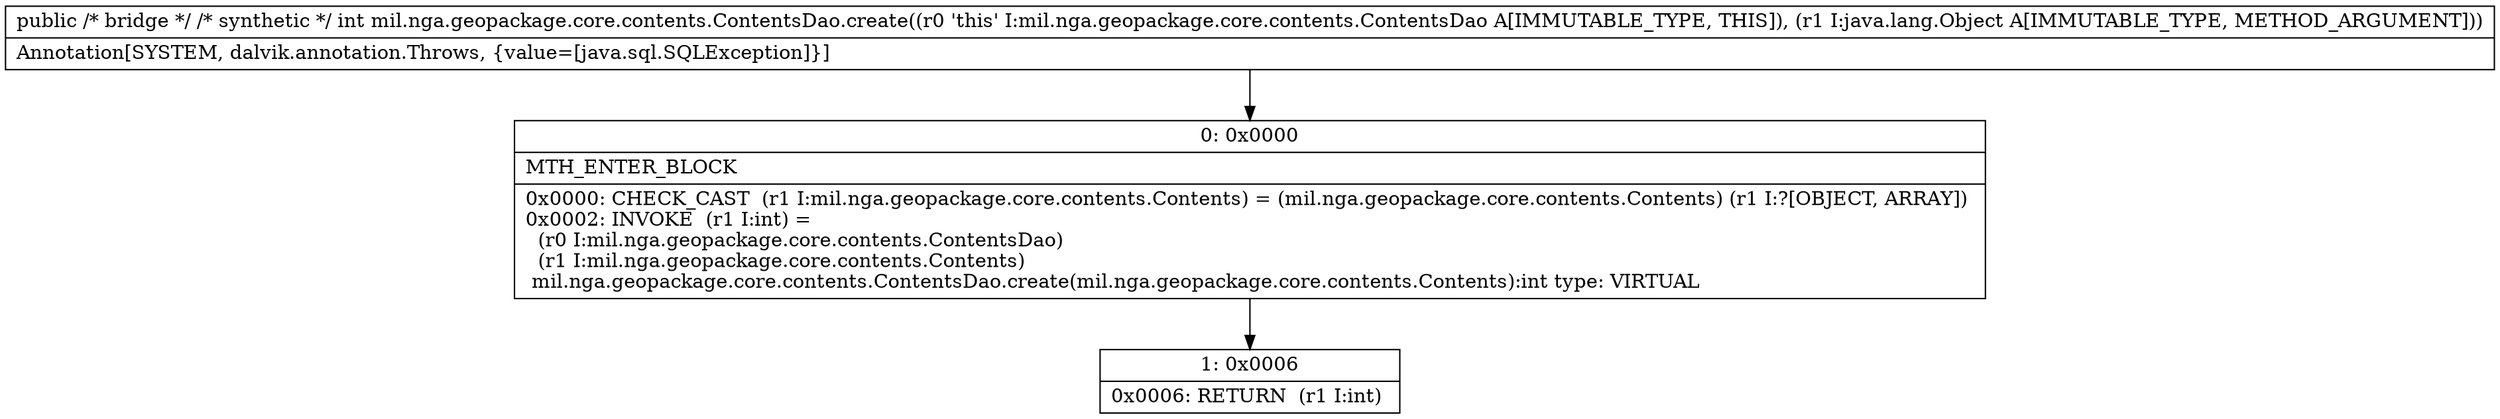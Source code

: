 digraph "CFG formil.nga.geopackage.core.contents.ContentsDao.create(Ljava\/lang\/Object;)I" {
Node_0 [shape=record,label="{0\:\ 0x0000|MTH_ENTER_BLOCK\l|0x0000: CHECK_CAST  (r1 I:mil.nga.geopackage.core.contents.Contents) = (mil.nga.geopackage.core.contents.Contents) (r1 I:?[OBJECT, ARRAY]) \l0x0002: INVOKE  (r1 I:int) = \l  (r0 I:mil.nga.geopackage.core.contents.ContentsDao)\l  (r1 I:mil.nga.geopackage.core.contents.Contents)\l mil.nga.geopackage.core.contents.ContentsDao.create(mil.nga.geopackage.core.contents.Contents):int type: VIRTUAL \l}"];
Node_1 [shape=record,label="{1\:\ 0x0006|0x0006: RETURN  (r1 I:int) \l}"];
MethodNode[shape=record,label="{public \/* bridge *\/ \/* synthetic *\/ int mil.nga.geopackage.core.contents.ContentsDao.create((r0 'this' I:mil.nga.geopackage.core.contents.ContentsDao A[IMMUTABLE_TYPE, THIS]), (r1 I:java.lang.Object A[IMMUTABLE_TYPE, METHOD_ARGUMENT]))  | Annotation[SYSTEM, dalvik.annotation.Throws, \{value=[java.sql.SQLException]\}]\l}"];
MethodNode -> Node_0;
Node_0 -> Node_1;
}

